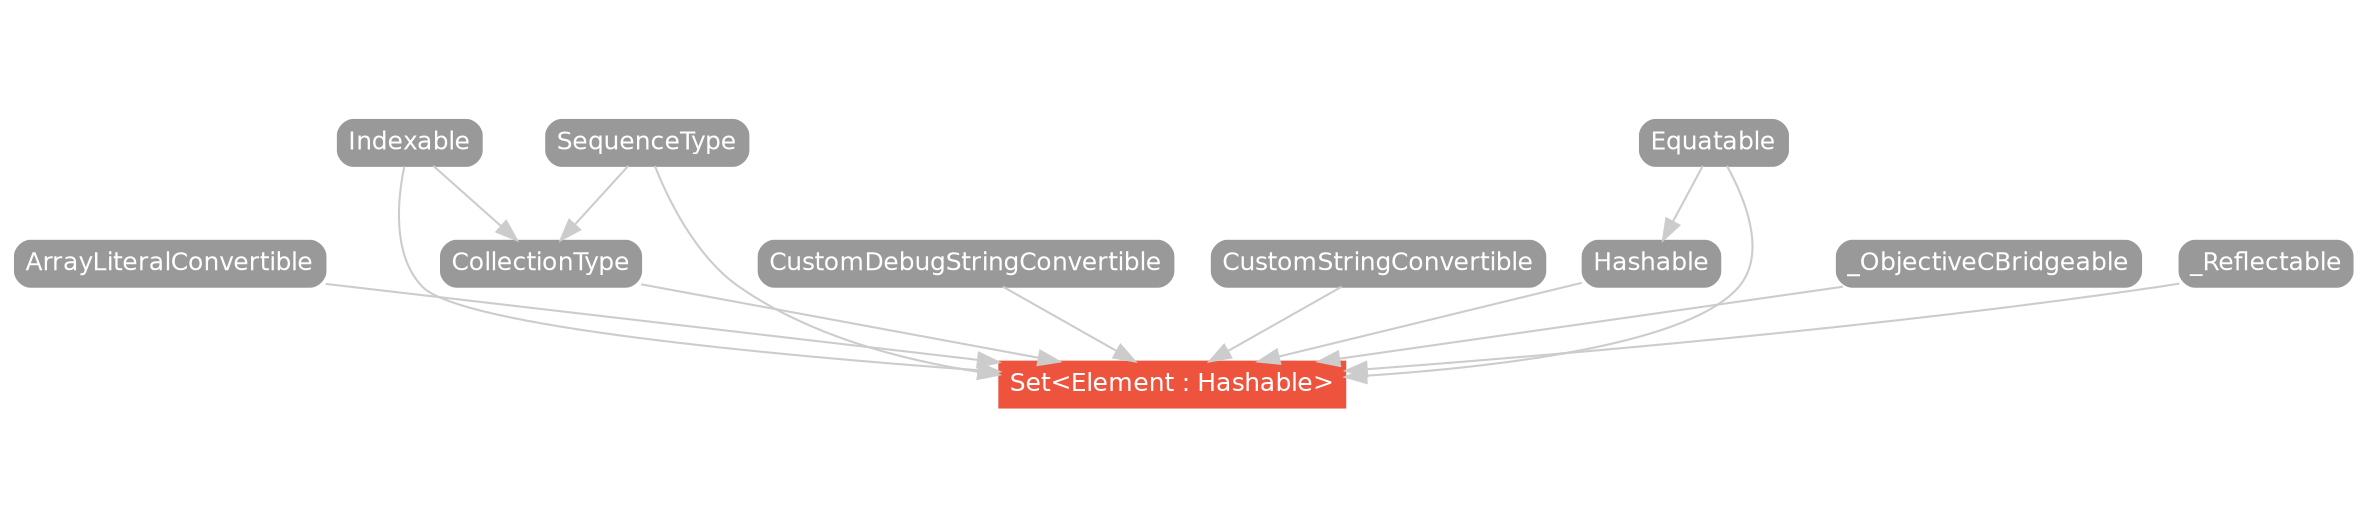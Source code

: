 strict digraph "Set<Element : Hashable> - Type Hierarchy - SwiftDoc.org" {
    pad="0.1,0.8"
    node [shape=box, style="filled,rounded", color="#999999", fillcolor="#999999", fontcolor=white, fontname=Helvetica, fontnames="Helvetica,sansserif", fontsize=12, margin="0.07,0.05", height="0.3"]
    edge [color="#cccccc"]
    "ArrayLiteralConvertible" [URL="/protocol/ArrayLiteralConvertible/"]
    "CollectionType" [URL="/protocol/CollectionType/"]
    "CustomDebugStringConvertible" [URL="/protocol/CustomDebugStringConvertible/"]
    "CustomStringConvertible" [URL="/protocol/CustomStringConvertible/"]
    "Equatable" [URL="/protocol/Equatable/"]
    "Hashable" [URL="/protocol/Hashable/"]
    "Indexable" [URL="/protocol/Indexable/"]
    "SequenceType" [URL="/protocol/SequenceType/"]
    "Set<Element : Hashable>" [URL="/type/Set/", style="filled", fillcolor="#ee543d", color="#ee543d"]
    "_ObjectiveCBridgeable" [URL="/protocol/_ObjectiveCBridgeable/"]
    "_Reflectable" [URL="/protocol/_Reflectable/"]    "Hashable" -> "Set<Element : Hashable>"
    "Equatable" -> "Set<Element : Hashable>"
    "CollectionType" -> "Set<Element : Hashable>"
    "Indexable" -> "Set<Element : Hashable>"
    "SequenceType" -> "Set<Element : Hashable>"
    "ArrayLiteralConvertible" -> "Set<Element : Hashable>"
    "CustomStringConvertible" -> "Set<Element : Hashable>"
    "CustomDebugStringConvertible" -> "Set<Element : Hashable>"
    "_Reflectable" -> "Set<Element : Hashable>"
    "_ObjectiveCBridgeable" -> "Set<Element : Hashable>"
    "Equatable" -> "Hashable"
    "Indexable" -> "CollectionType"
    "SequenceType" -> "CollectionType"
    subgraph Types {
        rank = max; "Set<Element : Hashable>";
    }
}
